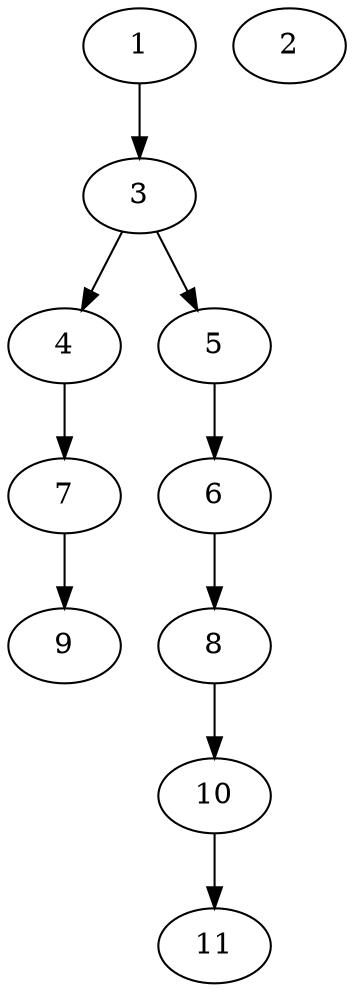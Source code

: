 // DAG (tier=1-easy, mode=compute, n=11, ccr=0.281, fat=0.406, density=0.234, regular=0.617, jump=0.056, mindata=262144, maxdata=2097152)
// DAG automatically generated by daggen at Sun Aug 24 16:33:32 2025
// /home/ermia/Project/Environments/daggen/bin/daggen --dot --ccr 0.281 --fat 0.406 --regular 0.617 --density 0.234 --jump 0.056 --mindata 262144 --maxdata 2097152 -n 11 
digraph G {
  1 [size="2633451868558615", alpha="0.00", expect_size="1316725934279307"]
  1 -> 3 [size ="6189794459648"]
  2 [size="47120002901742424", alpha="0.16", expect_size="23560001450871212"]
  3 [size="9934664202040622", alpha="0.20", expect_size="4967332101020311"]
  3 -> 4 [size ="11799382458368"]
  3 -> 5 [size ="11799382458368"]
  4 [size="58985146095587632", alpha="0.01", expect_size="29492573047793816"]
  4 -> 7 [size ="34602680844288"]
  5 [size="129331873991445", alpha="0.00", expect_size="64665936995722"]
  5 -> 6 [size ="13254411681792"]
  6 [size="3153035959868588032", alpha="0.12", expect_size="1576517979934294016"]
  6 -> 8 [size ="17201880891392"]
  7 [size="2589322847667093504", alpha="0.06", expect_size="1294661423833546752"]
  7 -> 9 [size ="15085074382848"]
  8 [size="62656828246386248", alpha="0.07", expect_size="31328414123193124"]
  8 -> 10 [size ="35012783112192"]
  9 [size="881390651313348", alpha="0.09", expect_size="440695325656674"]
  10 [size="10362161992391134", alpha="0.19", expect_size="5181080996195567"]
  10 -> 11 [size ="9478866993152"]
  11 [size="317922289357903", alpha="0.11", expect_size="158961144678951"]
}